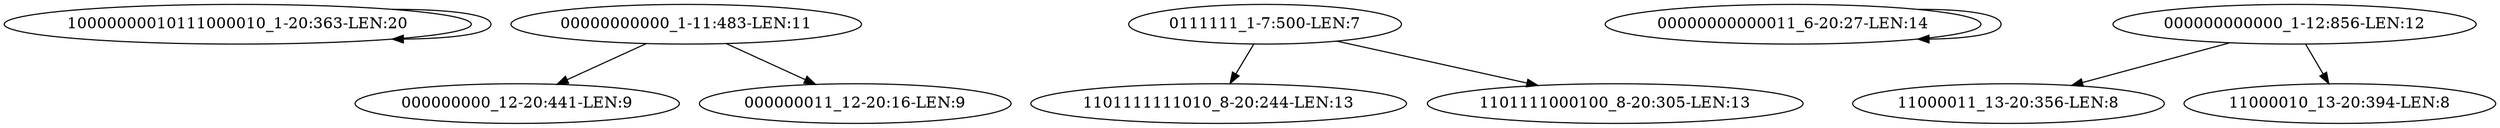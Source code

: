 digraph G {
    "10000000010111000010_1-20:363-LEN:20" -> "10000000010111000010_1-20:363-LEN:20";
    "00000000000_1-11:483-LEN:11" -> "000000000_12-20:441-LEN:9";
    "00000000000_1-11:483-LEN:11" -> "000000011_12-20:16-LEN:9";
    "0111111_1-7:500-LEN:7" -> "1101111111010_8-20:244-LEN:13";
    "0111111_1-7:500-LEN:7" -> "1101111000100_8-20:305-LEN:13";
    "00000000000011_6-20:27-LEN:14" -> "00000000000011_6-20:27-LEN:14";
    "000000000000_1-12:856-LEN:12" -> "11000011_13-20:356-LEN:8";
    "000000000000_1-12:856-LEN:12" -> "11000010_13-20:394-LEN:8";
}
